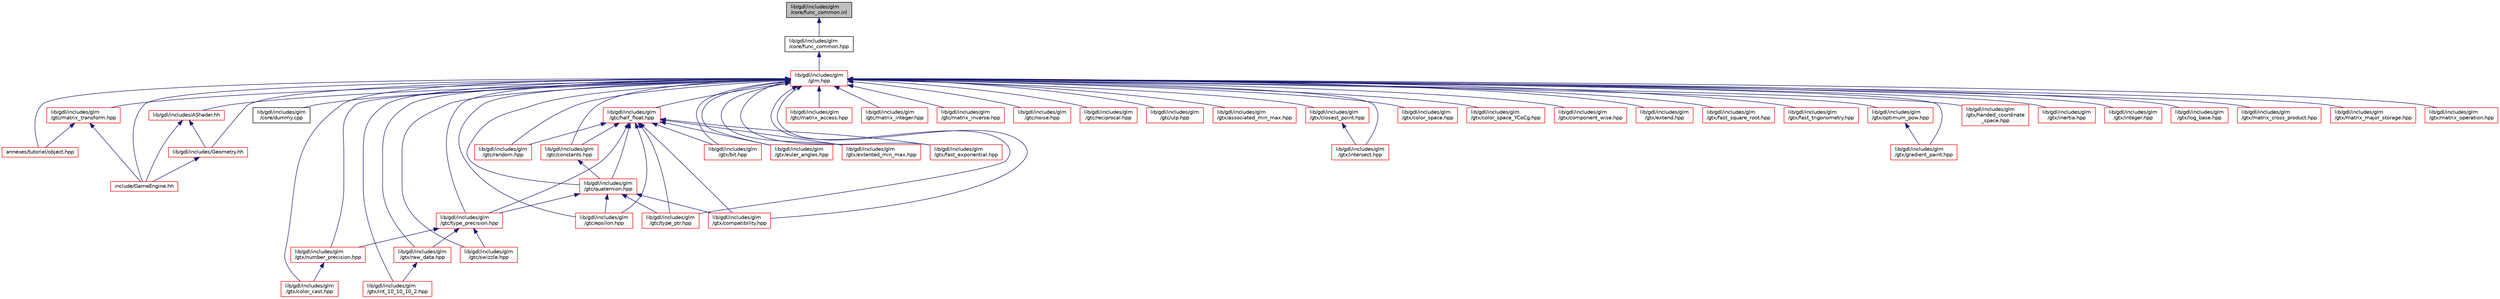 digraph "lib/gdl/includes/glm/core/func_common.inl"
{
  edge [fontname="Helvetica",fontsize="10",labelfontname="Helvetica",labelfontsize="10"];
  node [fontname="Helvetica",fontsize="10",shape=record];
  Node1 [label="lib/gdl/includes/glm\l/core/func_common.inl",height=0.2,width=0.4,color="black", fillcolor="grey75", style="filled", fontcolor="black"];
  Node1 -> Node2 [dir="back",color="midnightblue",fontsize="10",style="solid",fontname="Helvetica"];
  Node2 [label="lib/gdl/includes/glm\l/core/func_common.hpp",height=0.2,width=0.4,color="black", fillcolor="white", style="filled",URL="$func__common_8hpp.html"];
  Node2 -> Node3 [dir="back",color="midnightblue",fontsize="10",style="solid",fontname="Helvetica"];
  Node3 [label="lib/gdl/includes/glm\l/glm.hpp",height=0.2,width=0.4,color="red", fillcolor="white", style="filled",URL="$glm_8hpp.html"];
  Node3 -> Node4 [dir="back",color="midnightblue",fontsize="10",style="solid",fontname="Helvetica"];
  Node4 [label="annexes/tutoriel/object.hpp",height=0.2,width=0.4,color="red", fillcolor="white", style="filled",URL="$object_8hpp_source.html"];
  Node3 -> Node5 [dir="back",color="midnightblue",fontsize="10",style="solid",fontname="Helvetica"];
  Node5 [label="include/GameEngine.hh",height=0.2,width=0.4,color="red", fillcolor="white", style="filled",URL="$_game_engine_8hh_source.html"];
  Node3 -> Node6 [dir="back",color="midnightblue",fontsize="10",style="solid",fontname="Helvetica"];
  Node6 [label="lib/gdl/includes/AShader.hh",height=0.2,width=0.4,color="red", fillcolor="white", style="filled",URL="$_a_shader_8hh_source.html"];
  Node6 -> Node5 [dir="back",color="midnightblue",fontsize="10",style="solid",fontname="Helvetica"];
  Node6 -> Node7 [dir="back",color="midnightblue",fontsize="10",style="solid",fontname="Helvetica"];
  Node7 [label="lib/gdl/includes/Geometry.hh",height=0.2,width=0.4,color="red", fillcolor="white", style="filled",URL="$_geometry_8hh_source.html"];
  Node7 -> Node5 [dir="back",color="midnightblue",fontsize="10",style="solid",fontname="Helvetica"];
  Node3 -> Node7 [dir="back",color="midnightblue",fontsize="10",style="solid",fontname="Helvetica"];
  Node3 -> Node8 [dir="back",color="midnightblue",fontsize="10",style="solid",fontname="Helvetica"];
  Node8 [label="lib/gdl/includes/glm\l/core/dummy.cpp",height=0.2,width=0.4,color="black", fillcolor="white", style="filled",URL="$dummy_8cpp.html"];
  Node3 -> Node9 [dir="back",color="midnightblue",fontsize="10",style="solid",fontname="Helvetica"];
  Node9 [label="lib/gdl/includes/glm\l/gtc/constants.hpp",height=0.2,width=0.4,color="red", fillcolor="white", style="filled",URL="$gtc_2constants_8hpp.html"];
  Node9 -> Node10 [dir="back",color="midnightblue",fontsize="10",style="solid",fontname="Helvetica"];
  Node10 [label="lib/gdl/includes/glm\l/gtc/quaternion.hpp",height=0.2,width=0.4,color="red", fillcolor="white", style="filled",URL="$gtc_2quaternion_8hpp.html"];
  Node10 -> Node11 [dir="back",color="midnightblue",fontsize="10",style="solid",fontname="Helvetica"];
  Node11 [label="lib/gdl/includes/glm\l/gtc/epsilon.hpp",height=0.2,width=0.4,color="red", fillcolor="white", style="filled",URL="$gtc_2epsilon_8hpp.html"];
  Node10 -> Node12 [dir="back",color="midnightblue",fontsize="10",style="solid",fontname="Helvetica"];
  Node12 [label="lib/gdl/includes/glm\l/gtc/type_precision.hpp",height=0.2,width=0.4,color="red", fillcolor="white", style="filled",URL="$type__precision_8hpp.html"];
  Node12 -> Node13 [dir="back",color="midnightblue",fontsize="10",style="solid",fontname="Helvetica"];
  Node13 [label="lib/gdl/includes/glm\l/gtc/swizzle.hpp",height=0.2,width=0.4,color="red", fillcolor="white", style="filled",URL="$swizzle_8hpp.html"];
  Node12 -> Node14 [dir="back",color="midnightblue",fontsize="10",style="solid",fontname="Helvetica"];
  Node14 [label="lib/gdl/includes/glm\l/gtx/number_precision.hpp",height=0.2,width=0.4,color="red", fillcolor="white", style="filled",URL="$number__precision_8hpp.html"];
  Node14 -> Node15 [dir="back",color="midnightblue",fontsize="10",style="solid",fontname="Helvetica"];
  Node15 [label="lib/gdl/includes/glm\l/gtx/color_cast.hpp",height=0.2,width=0.4,color="red", fillcolor="white", style="filled",URL="$color__cast_8hpp.html"];
  Node12 -> Node16 [dir="back",color="midnightblue",fontsize="10",style="solid",fontname="Helvetica"];
  Node16 [label="lib/gdl/includes/glm\l/gtx/raw_data.hpp",height=0.2,width=0.4,color="red", fillcolor="white", style="filled",URL="$raw__data_8hpp.html"];
  Node16 -> Node17 [dir="back",color="midnightblue",fontsize="10",style="solid",fontname="Helvetica"];
  Node17 [label="lib/gdl/includes/glm\l/gtx/int_10_10_10_2.hpp",height=0.2,width=0.4,color="red", fillcolor="white", style="filled",URL="$int__10__10__10__2_8hpp.html"];
  Node10 -> Node18 [dir="back",color="midnightblue",fontsize="10",style="solid",fontname="Helvetica"];
  Node18 [label="lib/gdl/includes/glm\l/gtc/type_ptr.hpp",height=0.2,width=0.4,color="red", fillcolor="white", style="filled",URL="$type__ptr_8hpp.html"];
  Node10 -> Node19 [dir="back",color="midnightblue",fontsize="10",style="solid",fontname="Helvetica"];
  Node19 [label="lib/gdl/includes/glm\l/gtx/compatibility.hpp",height=0.2,width=0.4,color="red", fillcolor="white", style="filled",URL="$compatibility_8hpp.html"];
  Node3 -> Node20 [dir="back",color="midnightblue",fontsize="10",style="solid",fontname="Helvetica"];
  Node20 [label="lib/gdl/includes/glm\l/gtc/half_float.hpp",height=0.2,width=0.4,color="red", fillcolor="white", style="filled",URL="$half__float_8hpp.html"];
  Node20 -> Node9 [dir="back",color="midnightblue",fontsize="10",style="solid",fontname="Helvetica"];
  Node20 -> Node11 [dir="back",color="midnightblue",fontsize="10",style="solid",fontname="Helvetica"];
  Node20 -> Node10 [dir="back",color="midnightblue",fontsize="10",style="solid",fontname="Helvetica"];
  Node20 -> Node21 [dir="back",color="midnightblue",fontsize="10",style="solid",fontname="Helvetica"];
  Node21 [label="lib/gdl/includes/glm\l/gtc/random.hpp",height=0.2,width=0.4,color="red", fillcolor="white", style="filled",URL="$gtc_2random_8hpp.html"];
  Node20 -> Node12 [dir="back",color="midnightblue",fontsize="10",style="solid",fontname="Helvetica"];
  Node20 -> Node18 [dir="back",color="midnightblue",fontsize="10",style="solid",fontname="Helvetica"];
  Node20 -> Node22 [dir="back",color="midnightblue",fontsize="10",style="solid",fontname="Helvetica"];
  Node22 [label="lib/gdl/includes/glm\l/gtx/bit.hpp",height=0.2,width=0.4,color="red", fillcolor="white", style="filled",URL="$bit_8hpp.html"];
  Node20 -> Node19 [dir="back",color="midnightblue",fontsize="10",style="solid",fontname="Helvetica"];
  Node20 -> Node23 [dir="back",color="midnightblue",fontsize="10",style="solid",fontname="Helvetica"];
  Node23 [label="lib/gdl/includes/glm\l/gtx/euler_angles.hpp",height=0.2,width=0.4,color="red", fillcolor="white", style="filled",URL="$euler__angles_8hpp.html"];
  Node20 -> Node24 [dir="back",color="midnightblue",fontsize="10",style="solid",fontname="Helvetica"];
  Node24 [label="lib/gdl/includes/glm\l/gtx/extented_min_max.hpp",height=0.2,width=0.4,color="red", fillcolor="white", style="filled",URL="$extented__min__max_8hpp.html"];
  Node20 -> Node25 [dir="back",color="midnightblue",fontsize="10",style="solid",fontname="Helvetica"];
  Node25 [label="lib/gdl/includes/glm\l/gtx/fast_exponential.hpp",height=0.2,width=0.4,color="red", fillcolor="white", style="filled",URL="$fast__exponential_8hpp.html"];
  Node3 -> Node11 [dir="back",color="midnightblue",fontsize="10",style="solid",fontname="Helvetica"];
  Node3 -> Node10 [dir="back",color="midnightblue",fontsize="10",style="solid",fontname="Helvetica"];
  Node3 -> Node26 [dir="back",color="midnightblue",fontsize="10",style="solid",fontname="Helvetica"];
  Node26 [label="lib/gdl/includes/glm\l/gtc/matrix_access.hpp",height=0.2,width=0.4,color="red", fillcolor="white", style="filled",URL="$matrix__access_8hpp.html"];
  Node3 -> Node27 [dir="back",color="midnightblue",fontsize="10",style="solid",fontname="Helvetica"];
  Node27 [label="lib/gdl/includes/glm\l/gtc/matrix_integer.hpp",height=0.2,width=0.4,color="red", fillcolor="white", style="filled",URL="$matrix__integer_8hpp.html"];
  Node3 -> Node28 [dir="back",color="midnightblue",fontsize="10",style="solid",fontname="Helvetica"];
  Node28 [label="lib/gdl/includes/glm\l/gtc/matrix_inverse.hpp",height=0.2,width=0.4,color="red", fillcolor="white", style="filled",URL="$matrix__inverse_8hpp.html"];
  Node3 -> Node29 [dir="back",color="midnightblue",fontsize="10",style="solid",fontname="Helvetica"];
  Node29 [label="lib/gdl/includes/glm\l/gtc/matrix_transform.hpp",height=0.2,width=0.4,color="red", fillcolor="white", style="filled",URL="$matrix__transform_8hpp.html"];
  Node29 -> Node4 [dir="back",color="midnightblue",fontsize="10",style="solid",fontname="Helvetica"];
  Node29 -> Node5 [dir="back",color="midnightblue",fontsize="10",style="solid",fontname="Helvetica"];
  Node3 -> Node30 [dir="back",color="midnightblue",fontsize="10",style="solid",fontname="Helvetica"];
  Node30 [label="lib/gdl/includes/glm\l/gtc/noise.hpp",height=0.2,width=0.4,color="red", fillcolor="white", style="filled",URL="$gtc_2noise_8hpp.html"];
  Node3 -> Node21 [dir="back",color="midnightblue",fontsize="10",style="solid",fontname="Helvetica"];
  Node3 -> Node31 [dir="back",color="midnightblue",fontsize="10",style="solid",fontname="Helvetica"];
  Node31 [label="lib/gdl/includes/glm\l/gtc/reciprocal.hpp",height=0.2,width=0.4,color="red", fillcolor="white", style="filled",URL="$gtc_2reciprocal_8hpp.html"];
  Node3 -> Node13 [dir="back",color="midnightblue",fontsize="10",style="solid",fontname="Helvetica"];
  Node3 -> Node12 [dir="back",color="midnightblue",fontsize="10",style="solid",fontname="Helvetica"];
  Node3 -> Node18 [dir="back",color="midnightblue",fontsize="10",style="solid",fontname="Helvetica"];
  Node3 -> Node32 [dir="back",color="midnightblue",fontsize="10",style="solid",fontname="Helvetica"];
  Node32 [label="lib/gdl/includes/glm\l/gtc/ulp.hpp",height=0.2,width=0.4,color="red", fillcolor="white", style="filled",URL="$gtc_2ulp_8hpp.html"];
  Node3 -> Node33 [dir="back",color="midnightblue",fontsize="10",style="solid",fontname="Helvetica"];
  Node33 [label="lib/gdl/includes/glm\l/gtx/associated_min_max.hpp",height=0.2,width=0.4,color="red", fillcolor="white", style="filled",URL="$associated__min__max_8hpp.html"];
  Node3 -> Node22 [dir="back",color="midnightblue",fontsize="10",style="solid",fontname="Helvetica"];
  Node3 -> Node34 [dir="back",color="midnightblue",fontsize="10",style="solid",fontname="Helvetica"];
  Node34 [label="lib/gdl/includes/glm\l/gtx/closest_point.hpp",height=0.2,width=0.4,color="red", fillcolor="white", style="filled",URL="$closest__point_8hpp_source.html"];
  Node34 -> Node35 [dir="back",color="midnightblue",fontsize="10",style="solid",fontname="Helvetica"];
  Node35 [label="lib/gdl/includes/glm\l/gtx/intersect.hpp",height=0.2,width=0.4,color="red", fillcolor="white", style="filled",URL="$intersect_8hpp.html"];
  Node3 -> Node15 [dir="back",color="midnightblue",fontsize="10",style="solid",fontname="Helvetica"];
  Node3 -> Node14 [dir="back",color="midnightblue",fontsize="10",style="solid",fontname="Helvetica"];
  Node3 -> Node36 [dir="back",color="midnightblue",fontsize="10",style="solid",fontname="Helvetica"];
  Node36 [label="lib/gdl/includes/glm\l/gtx/color_space.hpp",height=0.2,width=0.4,color="red", fillcolor="white", style="filled",URL="$color__space_8hpp.html"];
  Node3 -> Node37 [dir="back",color="midnightblue",fontsize="10",style="solid",fontname="Helvetica"];
  Node37 [label="lib/gdl/includes/glm\l/gtx/color_space_YCoCg.hpp",height=0.2,width=0.4,color="red", fillcolor="white", style="filled",URL="$color__space___y_co_cg_8hpp.html"];
  Node3 -> Node19 [dir="back",color="midnightblue",fontsize="10",style="solid",fontname="Helvetica"];
  Node3 -> Node38 [dir="back",color="midnightblue",fontsize="10",style="solid",fontname="Helvetica"];
  Node38 [label="lib/gdl/includes/glm\l/gtx/component_wise.hpp",height=0.2,width=0.4,color="red", fillcolor="white", style="filled",URL="$component__wise_8hpp.html"];
  Node3 -> Node23 [dir="back",color="midnightblue",fontsize="10",style="solid",fontname="Helvetica"];
  Node3 -> Node39 [dir="back",color="midnightblue",fontsize="10",style="solid",fontname="Helvetica"];
  Node39 [label="lib/gdl/includes/glm\l/gtx/extend.hpp",height=0.2,width=0.4,color="red", fillcolor="white", style="filled",URL="$extend_8hpp.html"];
  Node3 -> Node24 [dir="back",color="midnightblue",fontsize="10",style="solid",fontname="Helvetica"];
  Node3 -> Node25 [dir="back",color="midnightblue",fontsize="10",style="solid",fontname="Helvetica"];
  Node3 -> Node40 [dir="back",color="midnightblue",fontsize="10",style="solid",fontname="Helvetica"];
  Node40 [label="lib/gdl/includes/glm\l/gtx/fast_square_root.hpp",height=0.2,width=0.4,color="red", fillcolor="white", style="filled",URL="$fast__square__root_8hpp.html"];
  Node3 -> Node41 [dir="back",color="midnightblue",fontsize="10",style="solid",fontname="Helvetica"];
  Node41 [label="lib/gdl/includes/glm\l/gtx/fast_trigonometry.hpp",height=0.2,width=0.4,color="red", fillcolor="white", style="filled",URL="$fast__trigonometry_8hpp.html"];
  Node3 -> Node42 [dir="back",color="midnightblue",fontsize="10",style="solid",fontname="Helvetica"];
  Node42 [label="lib/gdl/includes/glm\l/gtx/gradient_paint.hpp",height=0.2,width=0.4,color="red", fillcolor="white", style="filled",URL="$gradient__paint_8hpp.html"];
  Node3 -> Node43 [dir="back",color="midnightblue",fontsize="10",style="solid",fontname="Helvetica"];
  Node43 [label="lib/gdl/includes/glm\l/gtx/optimum_pow.hpp",height=0.2,width=0.4,color="red", fillcolor="white", style="filled",URL="$optimum__pow_8hpp.html"];
  Node43 -> Node42 [dir="back",color="midnightblue",fontsize="10",style="solid",fontname="Helvetica"];
  Node3 -> Node44 [dir="back",color="midnightblue",fontsize="10",style="solid",fontname="Helvetica"];
  Node44 [label="lib/gdl/includes/glm\l/gtx/handed_coordinate\l_space.hpp",height=0.2,width=0.4,color="red", fillcolor="white", style="filled",URL="$handed__coordinate__space_8hpp.html"];
  Node3 -> Node45 [dir="back",color="midnightblue",fontsize="10",style="solid",fontname="Helvetica"];
  Node45 [label="lib/gdl/includes/glm\l/gtx/inertia.hpp",height=0.2,width=0.4,color="red", fillcolor="white", style="filled",URL="$inertia_8hpp.html"];
  Node3 -> Node17 [dir="back",color="midnightblue",fontsize="10",style="solid",fontname="Helvetica"];
  Node3 -> Node16 [dir="back",color="midnightblue",fontsize="10",style="solid",fontname="Helvetica"];
  Node3 -> Node46 [dir="back",color="midnightblue",fontsize="10",style="solid",fontname="Helvetica"];
  Node46 [label="lib/gdl/includes/glm\l/gtx/integer.hpp",height=0.2,width=0.4,color="red", fillcolor="white", style="filled",URL="$integer_8hpp.html"];
  Node3 -> Node35 [dir="back",color="midnightblue",fontsize="10",style="solid",fontname="Helvetica"];
  Node3 -> Node47 [dir="back",color="midnightblue",fontsize="10",style="solid",fontname="Helvetica"];
  Node47 [label="lib/gdl/includes/glm\l/gtx/log_base.hpp",height=0.2,width=0.4,color="red", fillcolor="white", style="filled",URL="$log__base_8hpp.html"];
  Node3 -> Node48 [dir="back",color="midnightblue",fontsize="10",style="solid",fontname="Helvetica"];
  Node48 [label="lib/gdl/includes/glm\l/gtx/matrix_cross_product.hpp",height=0.2,width=0.4,color="red", fillcolor="white", style="filled",URL="$matrix__cross__product_8hpp.html"];
  Node3 -> Node49 [dir="back",color="midnightblue",fontsize="10",style="solid",fontname="Helvetica"];
  Node49 [label="lib/gdl/includes/glm\l/gtx/matrix_major_storage.hpp",height=0.2,width=0.4,color="red", fillcolor="white", style="filled",URL="$matrix__major__storage_8hpp.html"];
  Node3 -> Node50 [dir="back",color="midnightblue",fontsize="10",style="solid",fontname="Helvetica"];
  Node50 [label="lib/gdl/includes/glm\l/gtx/matrix_operation.hpp",height=0.2,width=0.4,color="red", fillcolor="white", style="filled",URL="$matrix__operation_8hpp.html"];
}
